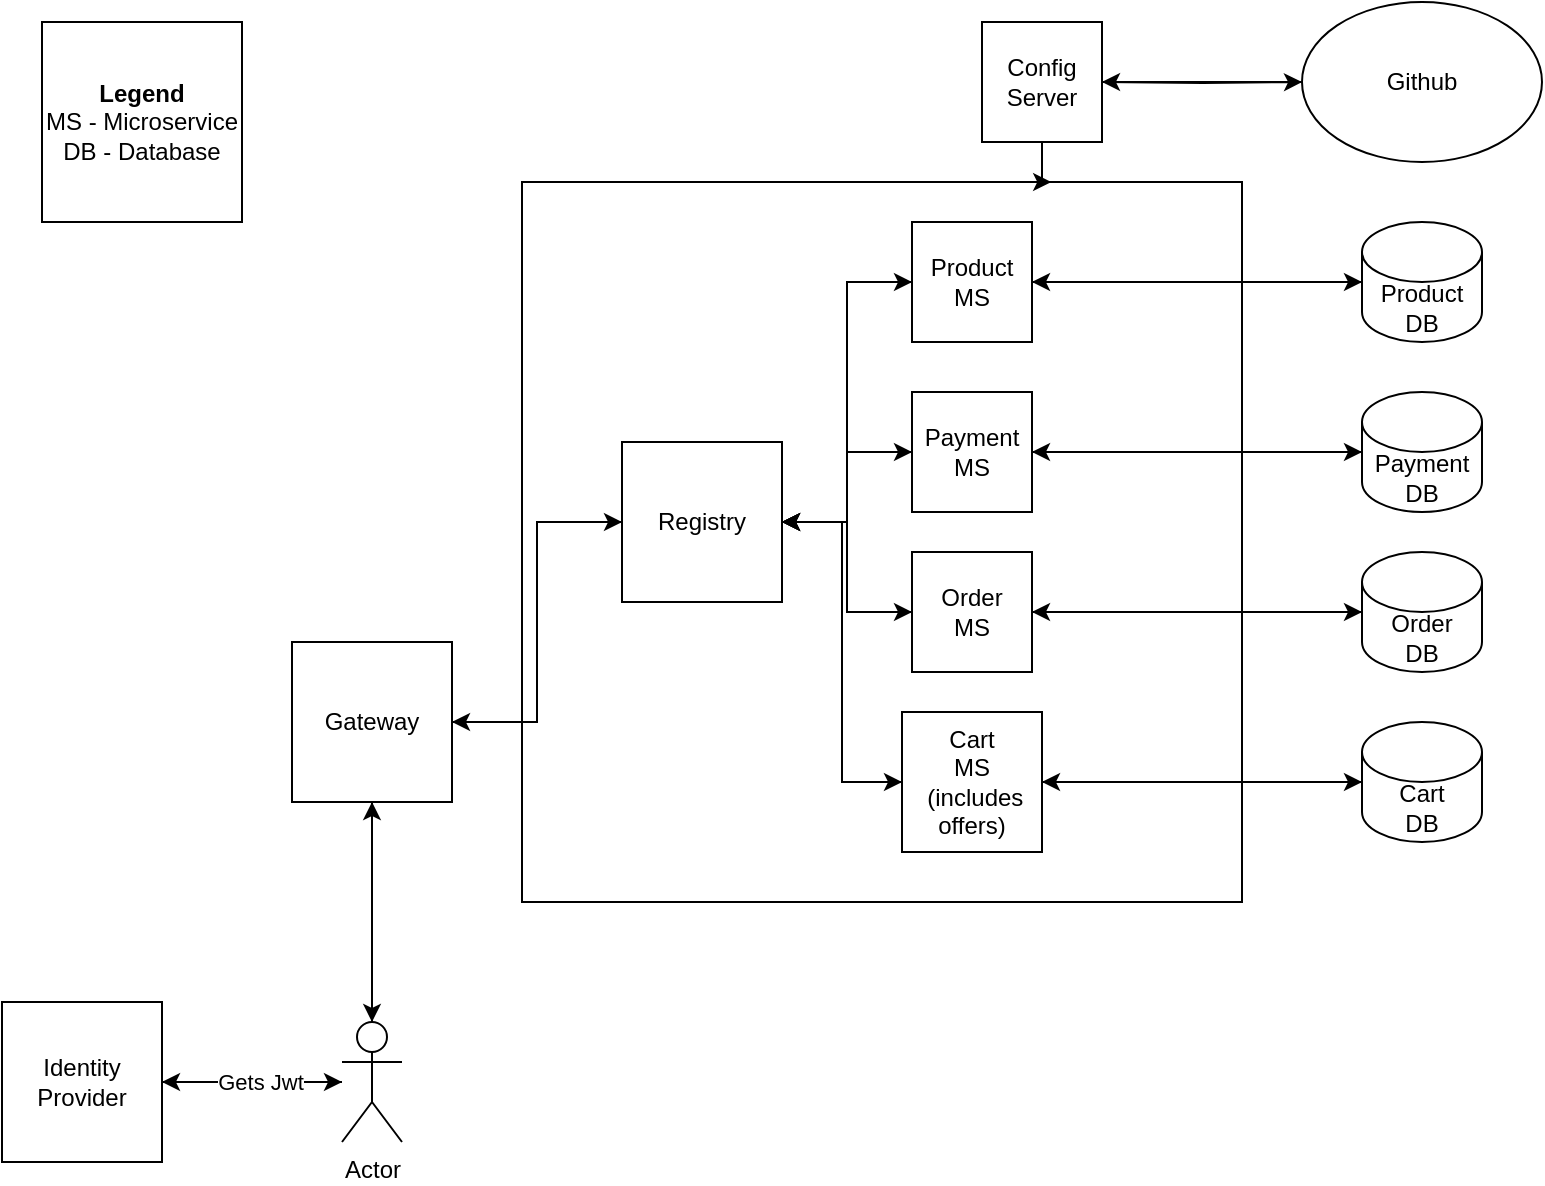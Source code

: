 <mxfile version="24.7.16">
  <diagram name="Page-1" id="OQfO04UxqhczUUQxj_E3">
    <mxGraphModel dx="922" dy="428" grid="1" gridSize="10" guides="1" tooltips="1" connect="1" arrows="1" fold="1" page="1" pageScale="1" pageWidth="850" pageHeight="1100" math="0" shadow="0">
      <root>
        <mxCell id="0" />
        <mxCell id="1" parent="0" />
        <mxCell id="0O328Vj98qlbeWY49ReV-6" value="" style="whiteSpace=wrap;html=1;aspect=fixed;" parent="1" vertex="1">
          <mxGeometry x="270" y="100" width="360" height="360" as="geometry" />
        </mxCell>
        <mxCell id="0O328Vj98qlbeWY49ReV-46" style="edgeStyle=orthogonalEdgeStyle;rounded=0;orthogonalLoop=1;jettySize=auto;html=1;entryX=1;entryY=0.5;entryDx=0;entryDy=0;" parent="1" source="0O328Vj98qlbeWY49ReV-1" target="0O328Vj98qlbeWY49ReV-7" edge="1">
          <mxGeometry relative="1" as="geometry" />
        </mxCell>
        <mxCell id="0O328Vj98qlbeWY49ReV-1" value="&lt;div&gt;Product&lt;/div&gt;&lt;div&gt;MS&lt;br&gt;&lt;/div&gt;" style="whiteSpace=wrap;html=1;aspect=fixed;" parent="1" vertex="1">
          <mxGeometry x="465" y="120" width="60" height="60" as="geometry" />
        </mxCell>
        <mxCell id="0O328Vj98qlbeWY49ReV-47" style="edgeStyle=orthogonalEdgeStyle;rounded=0;orthogonalLoop=1;jettySize=auto;html=1;entryX=1;entryY=0.5;entryDx=0;entryDy=0;" parent="1" source="0O328Vj98qlbeWY49ReV-2" target="0O328Vj98qlbeWY49ReV-7" edge="1">
          <mxGeometry relative="1" as="geometry" />
        </mxCell>
        <mxCell id="0O328Vj98qlbeWY49ReV-2" value="&lt;div&gt;Payment&lt;/div&gt;&lt;div&gt;MS&lt;br&gt;&lt;/div&gt;" style="whiteSpace=wrap;html=1;aspect=fixed;" parent="1" vertex="1">
          <mxGeometry x="465" y="205" width="60" height="60" as="geometry" />
        </mxCell>
        <mxCell id="0O328Vj98qlbeWY49ReV-49" style="edgeStyle=orthogonalEdgeStyle;rounded=0;orthogonalLoop=1;jettySize=auto;html=1;entryX=1;entryY=0.5;entryDx=0;entryDy=0;" parent="1" source="0O328Vj98qlbeWY49ReV-3" target="0O328Vj98qlbeWY49ReV-7" edge="1">
          <mxGeometry relative="1" as="geometry" />
        </mxCell>
        <mxCell id="0O328Vj98qlbeWY49ReV-3" value="&lt;div&gt;Cart&lt;/div&gt;&lt;div&gt;MS&lt;br&gt;&lt;/div&gt;&amp;nbsp;(includes offers)" style="whiteSpace=wrap;html=1;aspect=fixed;" parent="1" vertex="1">
          <mxGeometry x="460" y="365" width="70" height="70" as="geometry" />
        </mxCell>
        <mxCell id="0O328Vj98qlbeWY49ReV-48" style="edgeStyle=orthogonalEdgeStyle;rounded=0;orthogonalLoop=1;jettySize=auto;html=1;entryX=1;entryY=0.5;entryDx=0;entryDy=0;" parent="1" source="0O328Vj98qlbeWY49ReV-5" target="0O328Vj98qlbeWY49ReV-7" edge="1">
          <mxGeometry relative="1" as="geometry" />
        </mxCell>
        <mxCell id="0O328Vj98qlbeWY49ReV-5" value="&lt;div&gt;Order&lt;/div&gt;&lt;div&gt;MS&lt;br&gt;&lt;/div&gt;" style="whiteSpace=wrap;html=1;aspect=fixed;" parent="1" vertex="1">
          <mxGeometry x="465" y="285" width="60" height="60" as="geometry" />
        </mxCell>
        <mxCell id="0O328Vj98qlbeWY49ReV-40" style="edgeStyle=orthogonalEdgeStyle;rounded=0;orthogonalLoop=1;jettySize=auto;html=1;entryX=0;entryY=0.5;entryDx=0;entryDy=0;" parent="1" source="0O328Vj98qlbeWY49ReV-7" target="0O328Vj98qlbeWY49ReV-1" edge="1">
          <mxGeometry relative="1" as="geometry" />
        </mxCell>
        <mxCell id="0O328Vj98qlbeWY49ReV-41" style="edgeStyle=orthogonalEdgeStyle;rounded=0;orthogonalLoop=1;jettySize=auto;html=1;entryX=0;entryY=0.5;entryDx=0;entryDy=0;" parent="1" source="0O328Vj98qlbeWY49ReV-7" target="0O328Vj98qlbeWY49ReV-2" edge="1">
          <mxGeometry relative="1" as="geometry" />
        </mxCell>
        <mxCell id="0O328Vj98qlbeWY49ReV-44" style="edgeStyle=orthogonalEdgeStyle;rounded=0;orthogonalLoop=1;jettySize=auto;html=1;entryX=0;entryY=0.5;entryDx=0;entryDy=0;" parent="1" source="0O328Vj98qlbeWY49ReV-7" target="0O328Vj98qlbeWY49ReV-5" edge="1">
          <mxGeometry relative="1" as="geometry" />
        </mxCell>
        <mxCell id="0O328Vj98qlbeWY49ReV-45" style="edgeStyle=orthogonalEdgeStyle;rounded=0;orthogonalLoop=1;jettySize=auto;html=1;entryX=0;entryY=0.5;entryDx=0;entryDy=0;" parent="1" source="0O328Vj98qlbeWY49ReV-7" target="0O328Vj98qlbeWY49ReV-3" edge="1">
          <mxGeometry relative="1" as="geometry" />
        </mxCell>
        <mxCell id="0O328Vj98qlbeWY49ReV-7" value="Registry" style="whiteSpace=wrap;html=1;aspect=fixed;" parent="1" vertex="1">
          <mxGeometry x="320" y="230" width="80" height="80" as="geometry" />
        </mxCell>
        <mxCell id="EOxNQlFkCzPFn4czWksW-6" style="edgeStyle=orthogonalEdgeStyle;rounded=0;orthogonalLoop=1;jettySize=auto;html=1;" parent="1" source="0O328Vj98qlbeWY49ReV-8" target="0O328Vj98qlbeWY49ReV-9" edge="1">
          <mxGeometry relative="1" as="geometry" />
        </mxCell>
        <mxCell id="EOxNQlFkCzPFn4czWksW-7" style="edgeStyle=orthogonalEdgeStyle;rounded=0;orthogonalLoop=1;jettySize=auto;html=1;entryX=0;entryY=0.5;entryDx=0;entryDy=0;" parent="1" source="0O328Vj98qlbeWY49ReV-8" target="0O328Vj98qlbeWY49ReV-7" edge="1">
          <mxGeometry relative="1" as="geometry">
            <mxPoint x="280" y="365" as="targetPoint" />
          </mxGeometry>
        </mxCell>
        <mxCell id="0O328Vj98qlbeWY49ReV-8" value="Gateway" style="whiteSpace=wrap;html=1;aspect=fixed;" parent="1" vertex="1">
          <mxGeometry x="155" y="330" width="80" height="80" as="geometry" />
        </mxCell>
        <mxCell id="EOxNQlFkCzPFn4czWksW-5" style="edgeStyle=orthogonalEdgeStyle;rounded=0;orthogonalLoop=1;jettySize=auto;html=1;entryX=0.5;entryY=1;entryDx=0;entryDy=0;" parent="1" source="0O328Vj98qlbeWY49ReV-9" target="0O328Vj98qlbeWY49ReV-8" edge="1">
          <mxGeometry relative="1" as="geometry" />
        </mxCell>
        <mxCell id="5Lq8C0aKSGUpn-JVYiwc-2" style="edgeStyle=orthogonalEdgeStyle;rounded=0;orthogonalLoop=1;jettySize=auto;html=1;entryX=1;entryY=0.5;entryDx=0;entryDy=0;" edge="1" parent="1" source="0O328Vj98qlbeWY49ReV-9" target="5Lq8C0aKSGUpn-JVYiwc-1">
          <mxGeometry relative="1" as="geometry" />
        </mxCell>
        <mxCell id="0O328Vj98qlbeWY49ReV-9" value="Actor" style="shape=umlActor;verticalLabelPosition=bottom;verticalAlign=top;html=1;outlineConnect=0;" parent="1" vertex="1">
          <mxGeometry x="180" y="520" width="30" height="60" as="geometry" />
        </mxCell>
        <mxCell id="0O328Vj98qlbeWY49ReV-25" style="edgeStyle=orthogonalEdgeStyle;rounded=0;orthogonalLoop=1;jettySize=auto;html=1;entryX=1;entryY=0.5;entryDx=0;entryDy=0;" parent="1" source="0O328Vj98qlbeWY49ReV-14" target="0O328Vj98qlbeWY49ReV-1" edge="1">
          <mxGeometry relative="1" as="geometry" />
        </mxCell>
        <mxCell id="0O328Vj98qlbeWY49ReV-14" value="&lt;div&gt;Product&lt;/div&gt;&lt;div&gt;DB&lt;/div&gt;" style="shape=cylinder3;whiteSpace=wrap;html=1;boundedLbl=1;backgroundOutline=1;size=15;" parent="1" vertex="1">
          <mxGeometry x="690" y="120" width="60" height="60" as="geometry" />
        </mxCell>
        <mxCell id="0O328Vj98qlbeWY49ReV-24" style="edgeStyle=orthogonalEdgeStyle;rounded=0;orthogonalLoop=1;jettySize=auto;html=1;entryX=1;entryY=0.5;entryDx=0;entryDy=0;" parent="1" source="0O328Vj98qlbeWY49ReV-15" target="0O328Vj98qlbeWY49ReV-2" edge="1">
          <mxGeometry relative="1" as="geometry" />
        </mxCell>
        <mxCell id="0O328Vj98qlbeWY49ReV-15" value="&lt;div&gt;Payment&lt;/div&gt;&lt;div&gt;DB&lt;br&gt;&lt;/div&gt;" style="shape=cylinder3;whiteSpace=wrap;html=1;boundedLbl=1;backgroundOutline=1;size=15;" parent="1" vertex="1">
          <mxGeometry x="690" y="205" width="60" height="60" as="geometry" />
        </mxCell>
        <mxCell id="0O328Vj98qlbeWY49ReV-23" style="edgeStyle=orthogonalEdgeStyle;rounded=0;orthogonalLoop=1;jettySize=auto;html=1;entryX=1;entryY=0.5;entryDx=0;entryDy=0;" parent="1" source="0O328Vj98qlbeWY49ReV-16" target="0O328Vj98qlbeWY49ReV-5" edge="1">
          <mxGeometry relative="1" as="geometry" />
        </mxCell>
        <mxCell id="0O328Vj98qlbeWY49ReV-16" value="&lt;div&gt;Order&lt;/div&gt;&lt;div&gt;DB&lt;br&gt;&lt;/div&gt;" style="shape=cylinder3;whiteSpace=wrap;html=1;boundedLbl=1;backgroundOutline=1;size=15;" parent="1" vertex="1">
          <mxGeometry x="690" y="285" width="60" height="60" as="geometry" />
        </mxCell>
        <mxCell id="0O328Vj98qlbeWY49ReV-22" style="edgeStyle=orthogonalEdgeStyle;rounded=0;orthogonalLoop=1;jettySize=auto;html=1;" parent="1" source="0O328Vj98qlbeWY49ReV-17" edge="1">
          <mxGeometry relative="1" as="geometry">
            <mxPoint x="530" y="400" as="targetPoint" />
          </mxGeometry>
        </mxCell>
        <mxCell id="0O328Vj98qlbeWY49ReV-17" value="&lt;div&gt;Cart&lt;/div&gt;&lt;div&gt;DB&lt;br&gt;&lt;/div&gt;" style="shape=cylinder3;whiteSpace=wrap;html=1;boundedLbl=1;backgroundOutline=1;size=15;" parent="1" vertex="1">
          <mxGeometry x="690" y="370" width="60" height="60" as="geometry" />
        </mxCell>
        <mxCell id="0O328Vj98qlbeWY49ReV-18" style="edgeStyle=orthogonalEdgeStyle;rounded=0;orthogonalLoop=1;jettySize=auto;html=1;entryX=0;entryY=0.5;entryDx=0;entryDy=0;entryPerimeter=0;" parent="1" source="0O328Vj98qlbeWY49ReV-1" target="0O328Vj98qlbeWY49ReV-14" edge="1">
          <mxGeometry relative="1" as="geometry" />
        </mxCell>
        <mxCell id="0O328Vj98qlbeWY49ReV-19" style="edgeStyle=orthogonalEdgeStyle;rounded=0;orthogonalLoop=1;jettySize=auto;html=1;entryX=0;entryY=0.5;entryDx=0;entryDy=0;entryPerimeter=0;" parent="1" source="0O328Vj98qlbeWY49ReV-2" target="0O328Vj98qlbeWY49ReV-15" edge="1">
          <mxGeometry relative="1" as="geometry" />
        </mxCell>
        <mxCell id="0O328Vj98qlbeWY49ReV-20" style="edgeStyle=orthogonalEdgeStyle;rounded=0;orthogonalLoop=1;jettySize=auto;html=1;entryX=0;entryY=0.5;entryDx=0;entryDy=0;entryPerimeter=0;" parent="1" source="0O328Vj98qlbeWY49ReV-5" target="0O328Vj98qlbeWY49ReV-16" edge="1">
          <mxGeometry relative="1" as="geometry" />
        </mxCell>
        <mxCell id="0O328Vj98qlbeWY49ReV-21" style="edgeStyle=orthogonalEdgeStyle;rounded=0;orthogonalLoop=1;jettySize=auto;html=1;entryX=0;entryY=0.5;entryDx=0;entryDy=0;entryPerimeter=0;" parent="1" source="0O328Vj98qlbeWY49ReV-3" target="0O328Vj98qlbeWY49ReV-17" edge="1">
          <mxGeometry relative="1" as="geometry" />
        </mxCell>
        <mxCell id="0O328Vj98qlbeWY49ReV-29" style="edgeStyle=orthogonalEdgeStyle;rounded=0;orthogonalLoop=1;jettySize=auto;html=1;" parent="1" target="0O328Vj98qlbeWY49ReV-27" edge="1">
          <mxGeometry relative="1" as="geometry">
            <mxPoint x="560" y="50" as="sourcePoint" />
          </mxGeometry>
        </mxCell>
        <mxCell id="0O328Vj98qlbeWY49ReV-28" style="edgeStyle=orthogonalEdgeStyle;rounded=0;orthogonalLoop=1;jettySize=auto;html=1;" parent="1" source="0O328Vj98qlbeWY49ReV-27" edge="1">
          <mxGeometry relative="1" as="geometry">
            <mxPoint x="560" y="50" as="targetPoint" />
          </mxGeometry>
        </mxCell>
        <mxCell id="0O328Vj98qlbeWY49ReV-27" value="Github" style="ellipse;whiteSpace=wrap;html=1;" parent="1" vertex="1">
          <mxGeometry x="660" y="10" width="120" height="80" as="geometry" />
        </mxCell>
        <mxCell id="0O328Vj98qlbeWY49ReV-38" value="Config&lt;div&gt;Server&lt;/div&gt;" style="whiteSpace=wrap;html=1;aspect=fixed;" parent="1" vertex="1">
          <mxGeometry x="500" y="20" width="60" height="60" as="geometry" />
        </mxCell>
        <mxCell id="0O328Vj98qlbeWY49ReV-39" style="edgeStyle=orthogonalEdgeStyle;rounded=0;orthogonalLoop=1;jettySize=auto;html=1;entryX=0.735;entryY=0.002;entryDx=0;entryDy=0;entryPerimeter=0;" parent="1" source="0O328Vj98qlbeWY49ReV-38" target="0O328Vj98qlbeWY49ReV-6" edge="1">
          <mxGeometry relative="1" as="geometry" />
        </mxCell>
        <mxCell id="0O328Vj98qlbeWY49ReV-52" value="&lt;b&gt;Legend&lt;/b&gt;&lt;div&gt;MS - Microservice&lt;/div&gt;&lt;div&gt;DB - Database&lt;/div&gt;" style="whiteSpace=wrap;html=1;aspect=fixed;" parent="1" vertex="1">
          <mxGeometry x="30" y="20" width="100" height="100" as="geometry" />
        </mxCell>
        <mxCell id="EOxNQlFkCzPFn4czWksW-4" style="edgeStyle=orthogonalEdgeStyle;rounded=0;orthogonalLoop=1;jettySize=auto;html=1;entryX=1;entryY=0.5;entryDx=0;entryDy=0;exitX=0;exitY=0.5;exitDx=0;exitDy=0;" parent="1" source="0O328Vj98qlbeWY49ReV-7" target="0O328Vj98qlbeWY49ReV-8" edge="1">
          <mxGeometry relative="1" as="geometry">
            <mxPoint x="280" y="365" as="sourcePoint" />
          </mxGeometry>
        </mxCell>
        <mxCell id="5Lq8C0aKSGUpn-JVYiwc-3" style="edgeStyle=orthogonalEdgeStyle;rounded=0;orthogonalLoop=1;jettySize=auto;html=1;" edge="1" parent="1" source="5Lq8C0aKSGUpn-JVYiwc-1" target="0O328Vj98qlbeWY49ReV-9">
          <mxGeometry relative="1" as="geometry" />
        </mxCell>
        <mxCell id="5Lq8C0aKSGUpn-JVYiwc-4" value="Gets Jwt" style="edgeLabel;html=1;align=center;verticalAlign=middle;resizable=0;points=[];" vertex="1" connectable="0" parent="5Lq8C0aKSGUpn-JVYiwc-3">
          <mxGeometry x="0.077" relative="1" as="geometry">
            <mxPoint as="offset" />
          </mxGeometry>
        </mxCell>
        <mxCell id="5Lq8C0aKSGUpn-JVYiwc-1" value="&lt;div&gt;Identity Provider&lt;/div&gt;" style="whiteSpace=wrap;html=1;aspect=fixed;" vertex="1" parent="1">
          <mxGeometry x="10" y="510" width="80" height="80" as="geometry" />
        </mxCell>
      </root>
    </mxGraphModel>
  </diagram>
</mxfile>
